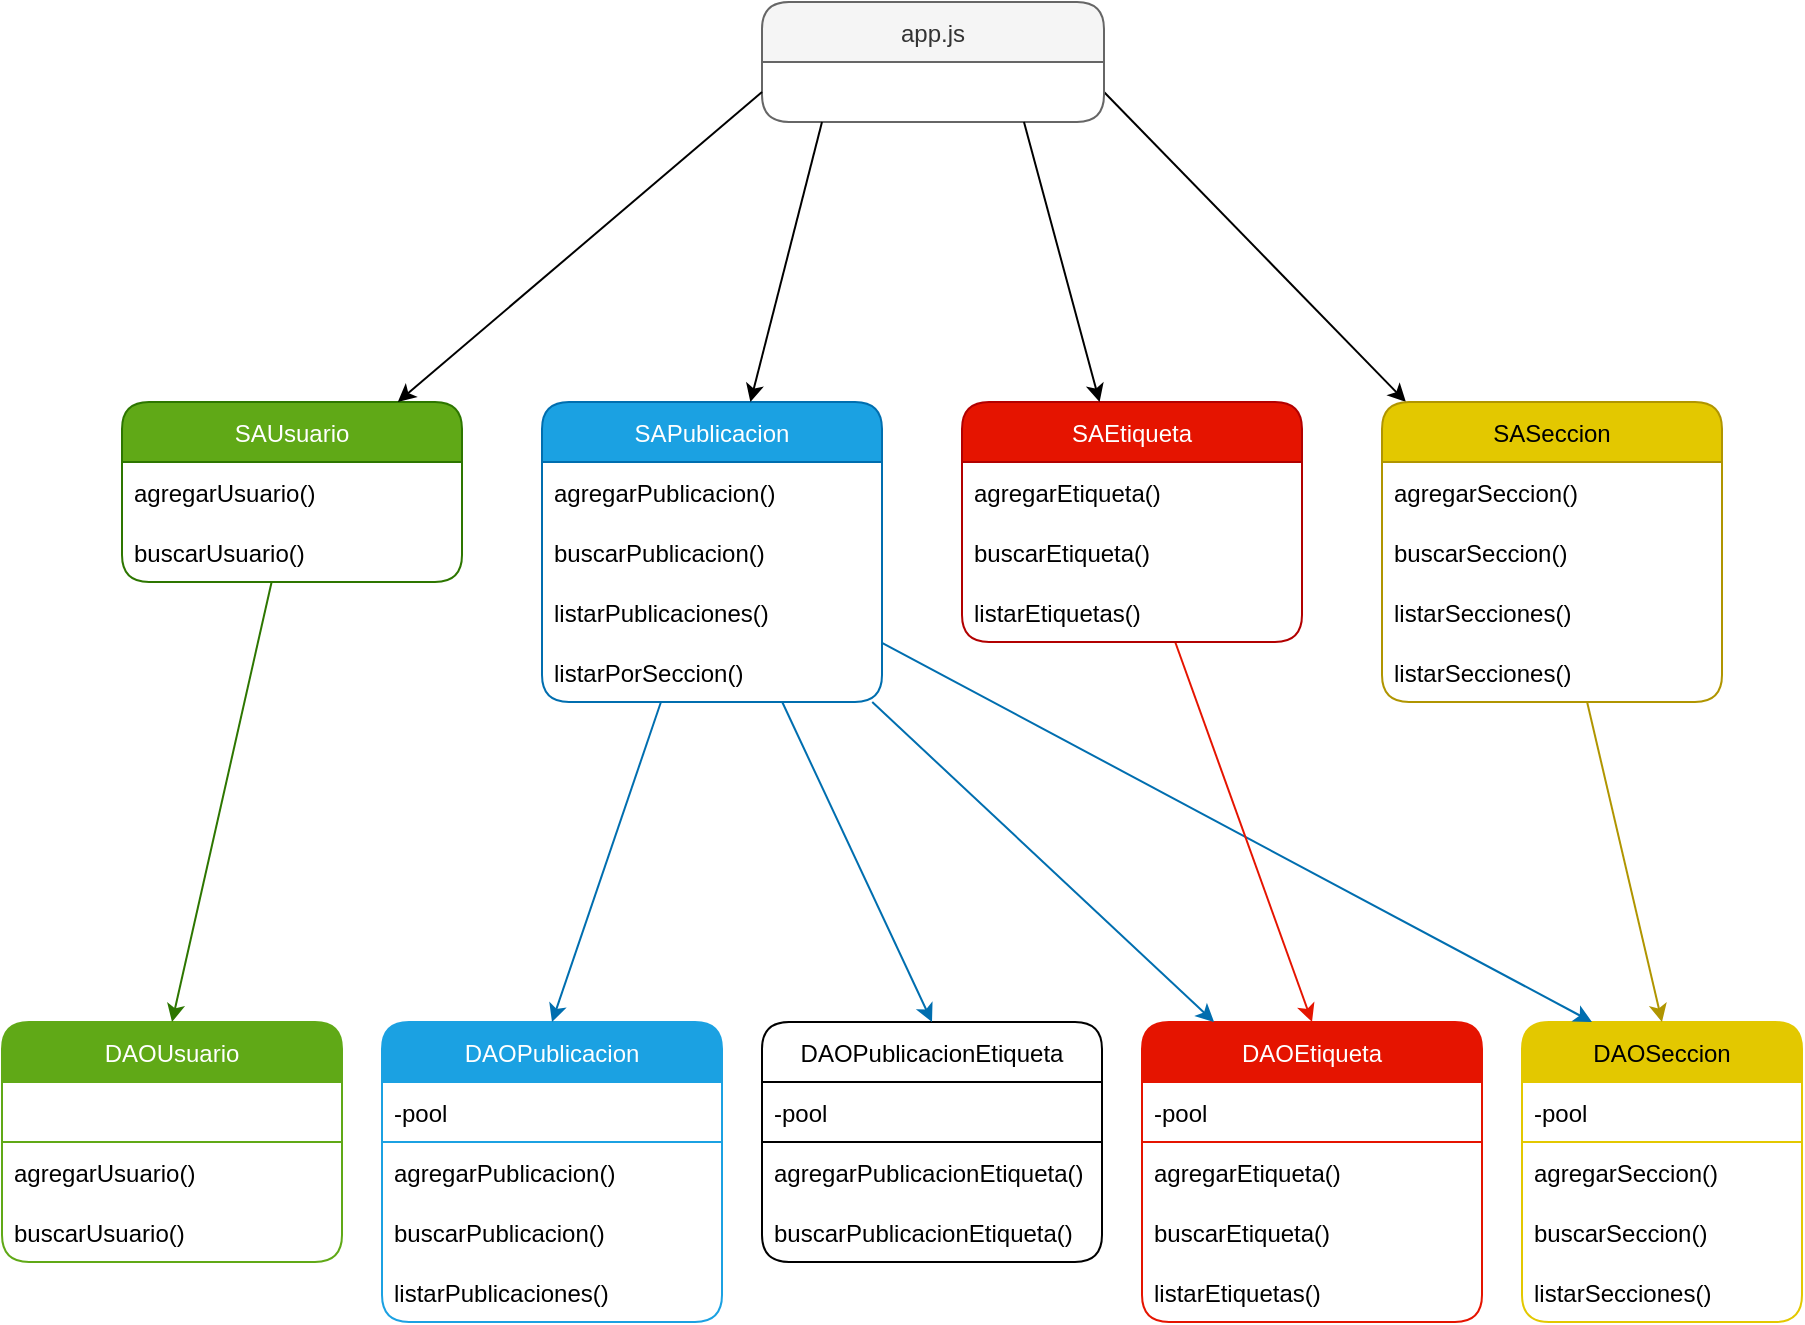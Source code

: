 <mxfile>
    <diagram id="W0rgAzp8dUAKpKdXj0QG" name="Página-1">
        <mxGraphModel dx="1177" dy="642" grid="1" gridSize="10" guides="1" tooltips="1" connect="1" arrows="1" fold="1" page="1" pageScale="1" pageWidth="827" pageHeight="1169" math="0" shadow="0">
            <root>
                <mxCell id="0"/>
                <mxCell id="1" parent="0"/>
                <mxCell id="3" value="DAOUsuario" style="swimlane;fontStyle=0;childLayout=stackLayout;horizontal=1;startSize=30;horizontalStack=0;resizeParent=1;resizeParentMax=0;resizeLast=0;collapsible=1;marginBottom=0;swimlaneFillColor=default;rounded=1;fillColor=#60A917;fontColor=#ffffff;strokeColor=#60A917;" parent="1" vertex="1">
                    <mxGeometry y="510" width="170" height="120" as="geometry"/>
                </mxCell>
                <mxCell id="43" value="-pool" style="text;strokeColor=#60A917;fillColor=none;align=left;verticalAlign=middle;spacingLeft=4;spacingRight=4;overflow=hidden;points=[[0,0.5],[1,0.5]];portConstraint=eastwest;rotatable=0;fontColor=#ffffff;gradientColor=none;" parent="3" vertex="1">
                    <mxGeometry y="30" width="170" height="30" as="geometry"/>
                </mxCell>
                <mxCell id="6" value="agregarUsuario()" style="text;strokeColor=none;fillColor=none;align=left;verticalAlign=middle;spacingLeft=4;spacingRight=4;overflow=hidden;points=[[0,0.5],[1,0.5]];portConstraint=eastwest;rotatable=0;" parent="3" vertex="1">
                    <mxGeometry y="60" width="170" height="30" as="geometry"/>
                </mxCell>
                <mxCell id="5" value="buscarUsuario()" style="text;strokeColor=none;fillColor=none;align=left;verticalAlign=middle;spacingLeft=4;spacingRight=4;overflow=hidden;points=[[0,0.5],[1,0.5]];portConstraint=eastwest;rotatable=0;" parent="3" vertex="1">
                    <mxGeometry y="90" width="170" height="30" as="geometry"/>
                </mxCell>
                <mxCell id="8" value="DAOPublicacion" style="swimlane;fontStyle=0;childLayout=stackLayout;horizontal=1;startSize=30;horizontalStack=0;resizeParent=1;resizeParentMax=0;resizeLast=0;collapsible=1;marginBottom=0;swimlaneFillColor=default;glass=0;sketch=0;rounded=1;fillColor=#1BA1E2;fontColor=#ffffff;strokeColor=#1BA1E2;" parent="1" vertex="1">
                    <mxGeometry x="190" y="510" width="170" height="150" as="geometry"/>
                </mxCell>
                <mxCell id="45" value="-pool" style="text;strokeColor=#1BA1E2;fillColor=none;align=left;verticalAlign=middle;spacingLeft=4;spacingRight=4;overflow=hidden;points=[[0,0.5],[1,0.5]];portConstraint=eastwest;rotatable=0;" parent="8" vertex="1">
                    <mxGeometry y="30" width="170" height="30" as="geometry"/>
                </mxCell>
                <mxCell id="10" value="agregarPublicacion()" style="text;strokeColor=none;fillColor=none;align=left;verticalAlign=middle;spacingLeft=4;spacingRight=4;overflow=hidden;points=[[0,0.5],[1,0.5]];portConstraint=eastwest;rotatable=0;" parent="8" vertex="1">
                    <mxGeometry y="60" width="170" height="30" as="geometry"/>
                </mxCell>
                <mxCell id="9" value="buscarPublicacion()" style="text;strokeColor=none;fillColor=none;align=left;verticalAlign=middle;spacingLeft=4;spacingRight=4;overflow=hidden;points=[[0,0.5],[1,0.5]];portConstraint=eastwest;rotatable=0;" parent="8" vertex="1">
                    <mxGeometry y="90" width="170" height="30" as="geometry"/>
                </mxCell>
                <mxCell id="11" value="listarPublicaciones()" style="text;strokeColor=none;fillColor=none;align=left;verticalAlign=middle;spacingLeft=4;spacingRight=4;overflow=hidden;points=[[0,0.5],[1,0.5]];portConstraint=eastwest;rotatable=0;" parent="8" vertex="1">
                    <mxGeometry y="120" width="170" height="30" as="geometry"/>
                </mxCell>
                <mxCell id="13" value="DAOSeccion" style="swimlane;fontStyle=0;childLayout=stackLayout;horizontal=1;startSize=30;horizontalStack=0;resizeParent=1;resizeParentMax=0;resizeLast=0;collapsible=1;marginBottom=0;swimlaneFillColor=default;rounded=1;fillColor=#E3C800;fontColor=#000000;strokeColor=#E3C800;" parent="1" vertex="1">
                    <mxGeometry x="760" y="510" width="140" height="150" as="geometry"/>
                </mxCell>
                <mxCell id="48" value="-pool" style="text;strokeColor=#E3C800;fillColor=none;align=left;verticalAlign=middle;spacingLeft=4;spacingRight=4;overflow=hidden;points=[[0,0.5],[1,0.5]];portConstraint=eastwest;rotatable=0;" parent="13" vertex="1">
                    <mxGeometry y="30" width="140" height="30" as="geometry"/>
                </mxCell>
                <mxCell id="14" value="agregarSeccion()" style="text;strokeColor=none;fillColor=none;align=left;verticalAlign=middle;spacingLeft=4;spacingRight=4;overflow=hidden;points=[[0,0.5],[1,0.5]];portConstraint=eastwest;rotatable=0;" parent="13" vertex="1">
                    <mxGeometry y="60" width="140" height="30" as="geometry"/>
                </mxCell>
                <mxCell id="15" value="buscarSeccion()" style="text;strokeColor=none;fillColor=none;align=left;verticalAlign=middle;spacingLeft=4;spacingRight=4;overflow=hidden;points=[[0,0.5],[1,0.5]];portConstraint=eastwest;rotatable=0;" parent="13" vertex="1">
                    <mxGeometry y="90" width="140" height="30" as="geometry"/>
                </mxCell>
                <mxCell id="16" value="listarSecciones()" style="text;strokeColor=none;fillColor=none;align=left;verticalAlign=middle;spacingLeft=4;spacingRight=4;overflow=hidden;points=[[0,0.5],[1,0.5]];portConstraint=eastwest;rotatable=0;" parent="13" vertex="1">
                    <mxGeometry y="120" width="140" height="30" as="geometry"/>
                </mxCell>
                <mxCell id="18" value="DAOPublicacionEtiqueta" style="swimlane;fontStyle=0;childLayout=stackLayout;horizontal=1;startSize=30;horizontalStack=0;resizeParent=1;resizeParentMax=0;resizeLast=0;collapsible=1;marginBottom=0;swimlaneFillColor=default;rounded=1;" parent="1" vertex="1">
                    <mxGeometry x="380" y="510" width="170" height="120" as="geometry"/>
                </mxCell>
                <mxCell id="49" value="-pool" style="text;strokeColor=default;fillColor=none;align=left;verticalAlign=middle;spacingLeft=4;spacingRight=4;overflow=hidden;points=[[0,0.5],[1,0.5]];portConstraint=eastwest;rotatable=0;" parent="18" vertex="1">
                    <mxGeometry y="30" width="170" height="30" as="geometry"/>
                </mxCell>
                <mxCell id="19" value="agregarPublicacionEtiqueta()" style="text;strokeColor=none;fillColor=none;align=left;verticalAlign=middle;spacingLeft=4;spacingRight=4;overflow=hidden;points=[[0,0.5],[1,0.5]];portConstraint=eastwest;rotatable=0;" parent="18" vertex="1">
                    <mxGeometry y="60" width="170" height="30" as="geometry"/>
                </mxCell>
                <mxCell id="20" value="buscarPublicacionEtiqueta()" style="text;strokeColor=none;fillColor=none;align=left;verticalAlign=middle;spacingLeft=4;spacingRight=4;overflow=hidden;points=[[0,0.5],[1,0.5]];portConstraint=eastwest;rotatable=0;" parent="18" vertex="1">
                    <mxGeometry y="90" width="170" height="30" as="geometry"/>
                </mxCell>
                <mxCell id="27" value="DAOEtiqueta" style="swimlane;fontStyle=0;childLayout=stackLayout;horizontal=1;startSize=30;horizontalStack=0;resizeParent=1;resizeParentMax=0;resizeLast=0;collapsible=1;marginBottom=0;swimlaneFillColor=default;rounded=1;fillColor=#E51400;fontColor=#ffffff;strokeColor=#E51400;" parent="1" vertex="1">
                    <mxGeometry x="570" y="510" width="170" height="150" as="geometry"/>
                </mxCell>
                <mxCell id="50" value="-pool" style="text;strokeColor=#E51400;fillColor=none;align=left;verticalAlign=middle;spacingLeft=4;spacingRight=4;overflow=hidden;points=[[0,0.5],[1,0.5]];portConstraint=eastwest;rotatable=0;" parent="27" vertex="1">
                    <mxGeometry y="30" width="170" height="30" as="geometry"/>
                </mxCell>
                <mxCell id="29" value="agregarEtiqueta()" style="text;strokeColor=none;fillColor=none;align=left;verticalAlign=middle;spacingLeft=4;spacingRight=4;overflow=hidden;points=[[0,0.5],[1,0.5]];portConstraint=eastwest;rotatable=0;" parent="27" vertex="1">
                    <mxGeometry y="60" width="170" height="30" as="geometry"/>
                </mxCell>
                <mxCell id="28" value="buscarEtiqueta()" style="text;strokeColor=none;fillColor=none;align=left;verticalAlign=middle;spacingLeft=4;spacingRight=4;overflow=hidden;points=[[0,0.5],[1,0.5]];portConstraint=eastwest;rotatable=0;" parent="27" vertex="1">
                    <mxGeometry y="90" width="170" height="30" as="geometry"/>
                </mxCell>
                <mxCell id="30" value="listarEtiquetas()" style="text;strokeColor=none;fillColor=none;align=left;verticalAlign=middle;spacingLeft=4;spacingRight=4;overflow=hidden;points=[[0,0.5],[1,0.5]];portConstraint=eastwest;rotatable=0;" parent="27" vertex="1">
                    <mxGeometry y="120" width="170" height="30" as="geometry"/>
                </mxCell>
                <mxCell id="73" style="edgeStyle=none;html=1;exitX=1;exitY=0.5;exitDx=0;exitDy=0;" edge="1" parent="1" source="36" target="65">
                    <mxGeometry relative="1" as="geometry"/>
                </mxCell>
                <mxCell id="33" value="app.js" style="swimlane;fontStyle=0;childLayout=stackLayout;horizontal=1;startSize=30;horizontalStack=0;resizeParent=1;resizeParentMax=0;resizeLast=0;collapsible=1;marginBottom=0;swimlaneFillColor=default;swimlaneLine=1;rounded=1;fillColor=#f5f5f5;fontColor=#333333;strokeColor=#666666;" parent="1" vertex="1">
                    <mxGeometry x="380" width="171" height="60" as="geometry"/>
                </mxCell>
                <mxCell id="36" style="text;strokeColor=none;fillColor=none;align=left;verticalAlign=middle;spacingLeft=4;spacingRight=4;overflow=hidden;points=[[0,0.5],[1,0.5]];portConstraint=eastwest;rotatable=0;" parent="33" vertex="1">
                    <mxGeometry y="30" width="171" height="30" as="geometry"/>
                </mxCell>
                <mxCell id="75" style="edgeStyle=none;html=1;entryX=0.5;entryY=0;entryDx=0;entryDy=0;fillColor=#1ba1e2;strokeColor=#006EAF;" edge="1" parent="1" source="51" target="8">
                    <mxGeometry relative="1" as="geometry"/>
                </mxCell>
                <mxCell id="76" style="edgeStyle=none;html=1;entryX=0.5;entryY=0;entryDx=0;entryDy=0;fillColor=#1ba1e2;strokeColor=#006EAF;" edge="1" parent="1" source="51" target="18">
                    <mxGeometry relative="1" as="geometry"/>
                </mxCell>
                <mxCell id="82" style="edgeStyle=none;html=1;entryX=0.25;entryY=0;entryDx=0;entryDy=0;fillColor=#1ba1e2;strokeColor=#006EAF;" edge="1" parent="1" source="51" target="13">
                    <mxGeometry relative="1" as="geometry"/>
                </mxCell>
                <mxCell id="83" style="edgeStyle=none;html=1;entryX=0.212;entryY=0;entryDx=0;entryDy=0;entryPerimeter=0;fillColor=#1ba1e2;strokeColor=#006EAF;" edge="1" parent="1" source="51" target="27">
                    <mxGeometry relative="1" as="geometry"/>
                </mxCell>
                <mxCell id="51" value="SAPublicacion" style="swimlane;fontStyle=0;childLayout=stackLayout;horizontal=1;startSize=30;horizontalStack=0;resizeParent=1;resizeParentMax=0;resizeLast=0;collapsible=1;marginBottom=0;swimlaneFillColor=default;glass=0;sketch=0;rounded=1;fillColor=#1ba1e2;fontColor=#ffffff;strokeColor=#006EAF;" vertex="1" parent="1">
                    <mxGeometry x="270" y="200" width="170" height="150" as="geometry"/>
                </mxCell>
                <mxCell id="53" value="agregarPublicacion()" style="text;strokeColor=none;fillColor=none;align=left;verticalAlign=middle;spacingLeft=4;spacingRight=4;overflow=hidden;points=[[0,0.5],[1,0.5]];portConstraint=eastwest;rotatable=0;" vertex="1" parent="51">
                    <mxGeometry y="30" width="170" height="30" as="geometry"/>
                </mxCell>
                <mxCell id="54" value="buscarPublicacion()" style="text;strokeColor=none;fillColor=none;align=left;verticalAlign=middle;spacingLeft=4;spacingRight=4;overflow=hidden;points=[[0,0.5],[1,0.5]];portConstraint=eastwest;rotatable=0;" vertex="1" parent="51">
                    <mxGeometry y="60" width="170" height="30" as="geometry"/>
                </mxCell>
                <mxCell id="80" value="listarPublicaciones()" style="text;strokeColor=none;fillColor=none;align=left;verticalAlign=middle;spacingLeft=4;spacingRight=4;overflow=hidden;points=[[0,0.5],[1,0.5]];portConstraint=eastwest;rotatable=0;" vertex="1" parent="51">
                    <mxGeometry y="90" width="170" height="30" as="geometry"/>
                </mxCell>
                <mxCell id="55" value="listarPorSeccion()" style="text;strokeColor=none;fillColor=none;align=left;verticalAlign=middle;spacingLeft=4;spacingRight=4;overflow=hidden;points=[[0,0.5],[1,0.5]];portConstraint=eastwest;rotatable=0;" vertex="1" parent="51">
                    <mxGeometry y="120" width="170" height="30" as="geometry"/>
                </mxCell>
                <mxCell id="74" style="edgeStyle=none;html=1;entryX=0.5;entryY=0;entryDx=0;entryDy=0;fillColor=#60a917;strokeColor=#2D7600;" edge="1" parent="1" source="56" target="3">
                    <mxGeometry relative="1" as="geometry"/>
                </mxCell>
                <mxCell id="56" value="SAUsuario" style="swimlane;fontStyle=0;childLayout=stackLayout;horizontal=1;startSize=30;horizontalStack=0;resizeParent=1;resizeParentMax=0;resizeLast=0;collapsible=1;marginBottom=0;swimlaneFillColor=default;rounded=1;fillColor=#60a917;strokeColor=#2D7600;fontColor=#ffffff;" vertex="1" parent="1">
                    <mxGeometry x="60" y="200" width="170" height="90" as="geometry"/>
                </mxCell>
                <mxCell id="58" value="agregarUsuario()" style="text;strokeColor=none;fillColor=none;align=left;verticalAlign=middle;spacingLeft=4;spacingRight=4;overflow=hidden;points=[[0,0.5],[1,0.5]];portConstraint=eastwest;rotatable=0;" vertex="1" parent="56">
                    <mxGeometry y="30" width="170" height="30" as="geometry"/>
                </mxCell>
                <mxCell id="59" value="buscarUsuario()" style="text;strokeColor=none;fillColor=none;align=left;verticalAlign=middle;spacingLeft=4;spacingRight=4;overflow=hidden;points=[[0,0.5],[1,0.5]];portConstraint=eastwest;rotatable=0;" vertex="1" parent="56">
                    <mxGeometry y="60" width="170" height="30" as="geometry"/>
                </mxCell>
                <mxCell id="78" style="edgeStyle=none;html=1;entryX=0.5;entryY=0;entryDx=0;entryDy=0;fillColor=#e51400;strokeColor=#E51400;" edge="1" parent="1" source="60" target="27">
                    <mxGeometry relative="1" as="geometry"/>
                </mxCell>
                <mxCell id="60" value="SAEtiqueta" style="swimlane;fontStyle=0;childLayout=stackLayout;horizontal=1;startSize=30;horizontalStack=0;resizeParent=1;resizeParentMax=0;resizeLast=0;collapsible=1;marginBottom=0;swimlaneFillColor=default;rounded=1;fillColor=#e51400;fontColor=#ffffff;strokeColor=#B20000;" vertex="1" parent="1">
                    <mxGeometry x="480" y="200" width="170" height="120" as="geometry"/>
                </mxCell>
                <mxCell id="62" value="agregarEtiqueta()" style="text;strokeColor=none;fillColor=none;align=left;verticalAlign=middle;spacingLeft=4;spacingRight=4;overflow=hidden;points=[[0,0.5],[1,0.5]];portConstraint=eastwest;rotatable=0;" vertex="1" parent="60">
                    <mxGeometry y="30" width="170" height="30" as="geometry"/>
                </mxCell>
                <mxCell id="63" value="buscarEtiqueta()" style="text;strokeColor=none;fillColor=none;align=left;verticalAlign=middle;spacingLeft=4;spacingRight=4;overflow=hidden;points=[[0,0.5],[1,0.5]];portConstraint=eastwest;rotatable=0;" vertex="1" parent="60">
                    <mxGeometry y="60" width="170" height="30" as="geometry"/>
                </mxCell>
                <mxCell id="64" value="listarEtiquetas()" style="text;strokeColor=none;fillColor=none;align=left;verticalAlign=middle;spacingLeft=4;spacingRight=4;overflow=hidden;points=[[0,0.5],[1,0.5]];portConstraint=eastwest;rotatable=0;" vertex="1" parent="60">
                    <mxGeometry y="90" width="170" height="30" as="geometry"/>
                </mxCell>
                <mxCell id="79" style="edgeStyle=none;html=1;entryX=0.5;entryY=0;entryDx=0;entryDy=0;fillColor=#e3c800;strokeColor=#B09500;" edge="1" parent="1" source="65" target="13">
                    <mxGeometry relative="1" as="geometry"/>
                </mxCell>
                <mxCell id="65" value="SASeccion" style="swimlane;fontStyle=0;childLayout=stackLayout;horizontal=1;startSize=30;horizontalStack=0;resizeParent=1;resizeParentMax=0;resizeLast=0;collapsible=1;marginBottom=0;swimlaneFillColor=default;rounded=1;fillColor=#e3c800;fontColor=#000000;strokeColor=#B09500;" vertex="1" parent="1">
                    <mxGeometry x="690" y="200" width="170" height="150" as="geometry"/>
                </mxCell>
                <mxCell id="67" value="agregarSeccion()" style="text;strokeColor=none;fillColor=none;align=left;verticalAlign=middle;spacingLeft=4;spacingRight=4;overflow=hidden;points=[[0,0.5],[1,0.5]];portConstraint=eastwest;rotatable=0;" vertex="1" parent="65">
                    <mxGeometry y="30" width="170" height="30" as="geometry"/>
                </mxCell>
                <mxCell id="68" value="buscarSeccion()" style="text;strokeColor=none;fillColor=none;align=left;verticalAlign=middle;spacingLeft=4;spacingRight=4;overflow=hidden;points=[[0,0.5],[1,0.5]];portConstraint=eastwest;rotatable=0;" vertex="1" parent="65">
                    <mxGeometry y="60" width="170" height="30" as="geometry"/>
                </mxCell>
                <mxCell id="69" value="listarSecciones()" style="text;strokeColor=none;fillColor=none;align=left;verticalAlign=middle;spacingLeft=4;spacingRight=4;overflow=hidden;points=[[0,0.5],[1,0.5]];portConstraint=eastwest;rotatable=0;" vertex="1" parent="65">
                    <mxGeometry y="90" width="170" height="30" as="geometry"/>
                </mxCell>
                <mxCell id="85" value="listarSecciones()" style="text;strokeColor=none;fillColor=none;align=left;verticalAlign=middle;spacingLeft=4;spacingRight=4;overflow=hidden;points=[[0,0.5],[1,0.5]];portConstraint=eastwest;rotatable=0;" vertex="1" parent="65">
                    <mxGeometry y="120" width="170" height="30" as="geometry"/>
                </mxCell>
                <mxCell id="70" style="edgeStyle=none;html=1;exitX=0;exitY=0.5;exitDx=0;exitDy=0;" edge="1" parent="1" source="36" target="56">
                    <mxGeometry relative="1" as="geometry"/>
                </mxCell>
                <mxCell id="71" style="edgeStyle=none;html=1;" edge="1" parent="1" target="51">
                    <mxGeometry relative="1" as="geometry">
                        <mxPoint x="410" y="60" as="sourcePoint"/>
                    </mxGeometry>
                </mxCell>
                <mxCell id="72" style="edgeStyle=none;html=1;exitX=0.766;exitY=1;exitDx=0;exitDy=0;exitPerimeter=0;" edge="1" parent="1" source="36" target="60">
                    <mxGeometry relative="1" as="geometry"/>
                </mxCell>
            </root>
        </mxGraphModel>
    </diagram>
</mxfile>